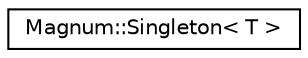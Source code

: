 digraph "圖形化之類別階層"
{
  edge [fontname="Helvetica",fontsize="10",labelfontname="Helvetica",labelfontsize="10"];
  node [fontname="Helvetica",fontsize="10",shape=record];
  rankdir="LR";
  Node1 [label="Magnum::Singleton\< T \>",height=0.2,width=0.4,color="black", fillcolor="white", style="filled",URL="$class_magnum_1_1_singleton.html"];
}
